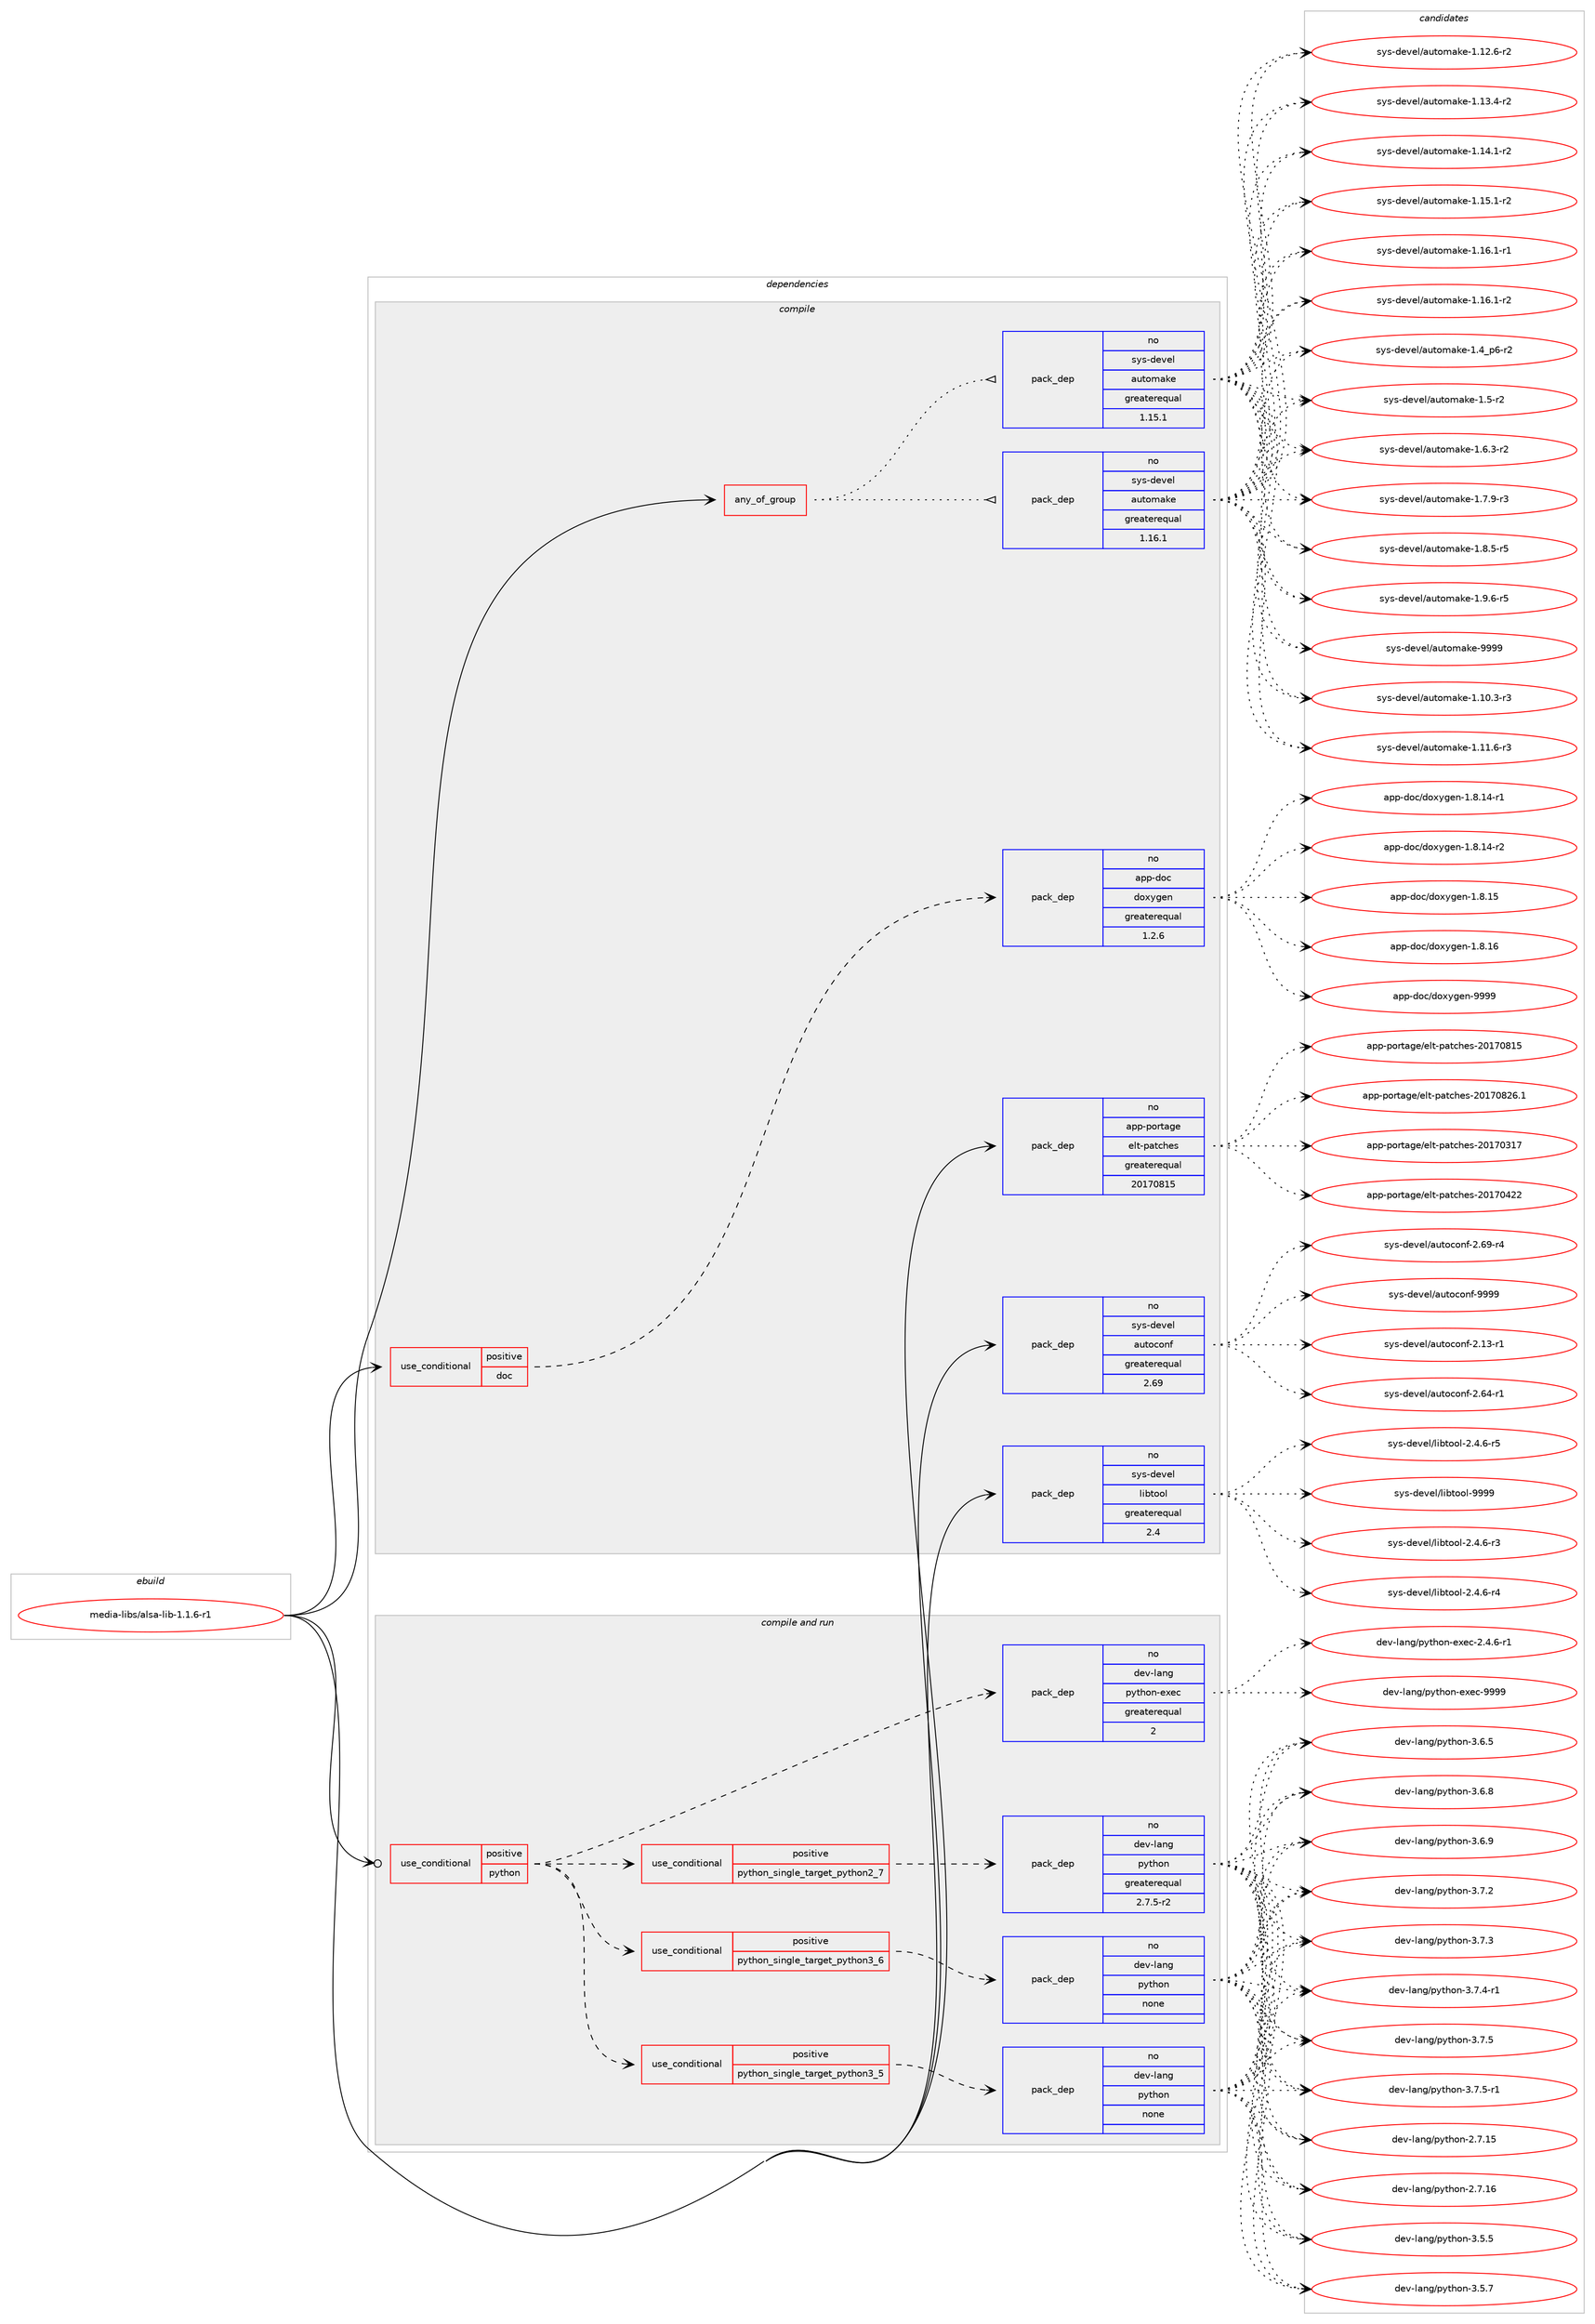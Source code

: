 digraph prolog {

# *************
# Graph options
# *************

newrank=true;
concentrate=true;
compound=true;
graph [rankdir=LR,fontname=Helvetica,fontsize=10,ranksep=1.5];#, ranksep=2.5, nodesep=0.2];
edge  [arrowhead=vee];
node  [fontname=Helvetica,fontsize=10];

# **********
# The ebuild
# **********

subgraph cluster_leftcol {
color=gray;
label=<<i>ebuild</i>>;
id [label="media-libs/alsa-lib-1.1.6-r1", color=red, width=4, href="../media-libs/alsa-lib-1.1.6-r1.svg"];
}

# ****************
# The dependencies
# ****************

subgraph cluster_midcol {
color=gray;
label=<<i>dependencies</i>>;
subgraph cluster_compile {
fillcolor="#eeeeee";
style=filled;
label=<<i>compile</i>>;
subgraph any13183 {
dependency784155 [label=<<TABLE BORDER="0" CELLBORDER="1" CELLSPACING="0" CELLPADDING="4"><TR><TD CELLPADDING="10">any_of_group</TD></TR></TABLE>>, shape=none, color=red];subgraph pack579925 {
dependency784156 [label=<<TABLE BORDER="0" CELLBORDER="1" CELLSPACING="0" CELLPADDING="4" WIDTH="220"><TR><TD ROWSPAN="6" CELLPADDING="30">pack_dep</TD></TR><TR><TD WIDTH="110">no</TD></TR><TR><TD>sys-devel</TD></TR><TR><TD>automake</TD></TR><TR><TD>greaterequal</TD></TR><TR><TD>1.16.1</TD></TR></TABLE>>, shape=none, color=blue];
}
dependency784155:e -> dependency784156:w [weight=20,style="dotted",arrowhead="oinv"];
subgraph pack579926 {
dependency784157 [label=<<TABLE BORDER="0" CELLBORDER="1" CELLSPACING="0" CELLPADDING="4" WIDTH="220"><TR><TD ROWSPAN="6" CELLPADDING="30">pack_dep</TD></TR><TR><TD WIDTH="110">no</TD></TR><TR><TD>sys-devel</TD></TR><TR><TD>automake</TD></TR><TR><TD>greaterequal</TD></TR><TR><TD>1.15.1</TD></TR></TABLE>>, shape=none, color=blue];
}
dependency784155:e -> dependency784157:w [weight=20,style="dotted",arrowhead="oinv"];
}
id:e -> dependency784155:w [weight=20,style="solid",arrowhead="vee"];
subgraph cond190626 {
dependency784158 [label=<<TABLE BORDER="0" CELLBORDER="1" CELLSPACING="0" CELLPADDING="4"><TR><TD ROWSPAN="3" CELLPADDING="10">use_conditional</TD></TR><TR><TD>positive</TD></TR><TR><TD>doc</TD></TR></TABLE>>, shape=none, color=red];
subgraph pack579927 {
dependency784159 [label=<<TABLE BORDER="0" CELLBORDER="1" CELLSPACING="0" CELLPADDING="4" WIDTH="220"><TR><TD ROWSPAN="6" CELLPADDING="30">pack_dep</TD></TR><TR><TD WIDTH="110">no</TD></TR><TR><TD>app-doc</TD></TR><TR><TD>doxygen</TD></TR><TR><TD>greaterequal</TD></TR><TR><TD>1.2.6</TD></TR></TABLE>>, shape=none, color=blue];
}
dependency784158:e -> dependency784159:w [weight=20,style="dashed",arrowhead="vee"];
}
id:e -> dependency784158:w [weight=20,style="solid",arrowhead="vee"];
subgraph pack579928 {
dependency784160 [label=<<TABLE BORDER="0" CELLBORDER="1" CELLSPACING="0" CELLPADDING="4" WIDTH="220"><TR><TD ROWSPAN="6" CELLPADDING="30">pack_dep</TD></TR><TR><TD WIDTH="110">no</TD></TR><TR><TD>app-portage</TD></TR><TR><TD>elt-patches</TD></TR><TR><TD>greaterequal</TD></TR><TR><TD>20170815</TD></TR></TABLE>>, shape=none, color=blue];
}
id:e -> dependency784160:w [weight=20,style="solid",arrowhead="vee"];
subgraph pack579929 {
dependency784161 [label=<<TABLE BORDER="0" CELLBORDER="1" CELLSPACING="0" CELLPADDING="4" WIDTH="220"><TR><TD ROWSPAN="6" CELLPADDING="30">pack_dep</TD></TR><TR><TD WIDTH="110">no</TD></TR><TR><TD>sys-devel</TD></TR><TR><TD>autoconf</TD></TR><TR><TD>greaterequal</TD></TR><TR><TD>2.69</TD></TR></TABLE>>, shape=none, color=blue];
}
id:e -> dependency784161:w [weight=20,style="solid",arrowhead="vee"];
subgraph pack579930 {
dependency784162 [label=<<TABLE BORDER="0" CELLBORDER="1" CELLSPACING="0" CELLPADDING="4" WIDTH="220"><TR><TD ROWSPAN="6" CELLPADDING="30">pack_dep</TD></TR><TR><TD WIDTH="110">no</TD></TR><TR><TD>sys-devel</TD></TR><TR><TD>libtool</TD></TR><TR><TD>greaterequal</TD></TR><TR><TD>2.4</TD></TR></TABLE>>, shape=none, color=blue];
}
id:e -> dependency784162:w [weight=20,style="solid",arrowhead="vee"];
}
subgraph cluster_compileandrun {
fillcolor="#eeeeee";
style=filled;
label=<<i>compile and run</i>>;
subgraph cond190627 {
dependency784163 [label=<<TABLE BORDER="0" CELLBORDER="1" CELLSPACING="0" CELLPADDING="4"><TR><TD ROWSPAN="3" CELLPADDING="10">use_conditional</TD></TR><TR><TD>positive</TD></TR><TR><TD>python</TD></TR></TABLE>>, shape=none, color=red];
subgraph cond190628 {
dependency784164 [label=<<TABLE BORDER="0" CELLBORDER="1" CELLSPACING="0" CELLPADDING="4"><TR><TD ROWSPAN="3" CELLPADDING="10">use_conditional</TD></TR><TR><TD>positive</TD></TR><TR><TD>python_single_target_python2_7</TD></TR></TABLE>>, shape=none, color=red];
subgraph pack579931 {
dependency784165 [label=<<TABLE BORDER="0" CELLBORDER="1" CELLSPACING="0" CELLPADDING="4" WIDTH="220"><TR><TD ROWSPAN="6" CELLPADDING="30">pack_dep</TD></TR><TR><TD WIDTH="110">no</TD></TR><TR><TD>dev-lang</TD></TR><TR><TD>python</TD></TR><TR><TD>greaterequal</TD></TR><TR><TD>2.7.5-r2</TD></TR></TABLE>>, shape=none, color=blue];
}
dependency784164:e -> dependency784165:w [weight=20,style="dashed",arrowhead="vee"];
}
dependency784163:e -> dependency784164:w [weight=20,style="dashed",arrowhead="vee"];
subgraph cond190629 {
dependency784166 [label=<<TABLE BORDER="0" CELLBORDER="1" CELLSPACING="0" CELLPADDING="4"><TR><TD ROWSPAN="3" CELLPADDING="10">use_conditional</TD></TR><TR><TD>positive</TD></TR><TR><TD>python_single_target_python3_5</TD></TR></TABLE>>, shape=none, color=red];
subgraph pack579932 {
dependency784167 [label=<<TABLE BORDER="0" CELLBORDER="1" CELLSPACING="0" CELLPADDING="4" WIDTH="220"><TR><TD ROWSPAN="6" CELLPADDING="30">pack_dep</TD></TR><TR><TD WIDTH="110">no</TD></TR><TR><TD>dev-lang</TD></TR><TR><TD>python</TD></TR><TR><TD>none</TD></TR><TR><TD></TD></TR></TABLE>>, shape=none, color=blue];
}
dependency784166:e -> dependency784167:w [weight=20,style="dashed",arrowhead="vee"];
}
dependency784163:e -> dependency784166:w [weight=20,style="dashed",arrowhead="vee"];
subgraph cond190630 {
dependency784168 [label=<<TABLE BORDER="0" CELLBORDER="1" CELLSPACING="0" CELLPADDING="4"><TR><TD ROWSPAN="3" CELLPADDING="10">use_conditional</TD></TR><TR><TD>positive</TD></TR><TR><TD>python_single_target_python3_6</TD></TR></TABLE>>, shape=none, color=red];
subgraph pack579933 {
dependency784169 [label=<<TABLE BORDER="0" CELLBORDER="1" CELLSPACING="0" CELLPADDING="4" WIDTH="220"><TR><TD ROWSPAN="6" CELLPADDING="30">pack_dep</TD></TR><TR><TD WIDTH="110">no</TD></TR><TR><TD>dev-lang</TD></TR><TR><TD>python</TD></TR><TR><TD>none</TD></TR><TR><TD></TD></TR></TABLE>>, shape=none, color=blue];
}
dependency784168:e -> dependency784169:w [weight=20,style="dashed",arrowhead="vee"];
}
dependency784163:e -> dependency784168:w [weight=20,style="dashed",arrowhead="vee"];
subgraph pack579934 {
dependency784170 [label=<<TABLE BORDER="0" CELLBORDER="1" CELLSPACING="0" CELLPADDING="4" WIDTH="220"><TR><TD ROWSPAN="6" CELLPADDING="30">pack_dep</TD></TR><TR><TD WIDTH="110">no</TD></TR><TR><TD>dev-lang</TD></TR><TR><TD>python-exec</TD></TR><TR><TD>greaterequal</TD></TR><TR><TD>2</TD></TR></TABLE>>, shape=none, color=blue];
}
dependency784163:e -> dependency784170:w [weight=20,style="dashed",arrowhead="vee"];
}
id:e -> dependency784163:w [weight=20,style="solid",arrowhead="odotvee"];
}
subgraph cluster_run {
fillcolor="#eeeeee";
style=filled;
label=<<i>run</i>>;
}
}

# **************
# The candidates
# **************

subgraph cluster_choices {
rank=same;
color=gray;
label=<<i>candidates</i>>;

subgraph choice579925 {
color=black;
nodesep=1;
choice11512111545100101118101108479711711611110997107101454946494846514511451 [label="sys-devel/automake-1.10.3-r3", color=red, width=4,href="../sys-devel/automake-1.10.3-r3.svg"];
choice11512111545100101118101108479711711611110997107101454946494946544511451 [label="sys-devel/automake-1.11.6-r3", color=red, width=4,href="../sys-devel/automake-1.11.6-r3.svg"];
choice11512111545100101118101108479711711611110997107101454946495046544511450 [label="sys-devel/automake-1.12.6-r2", color=red, width=4,href="../sys-devel/automake-1.12.6-r2.svg"];
choice11512111545100101118101108479711711611110997107101454946495146524511450 [label="sys-devel/automake-1.13.4-r2", color=red, width=4,href="../sys-devel/automake-1.13.4-r2.svg"];
choice11512111545100101118101108479711711611110997107101454946495246494511450 [label="sys-devel/automake-1.14.1-r2", color=red, width=4,href="../sys-devel/automake-1.14.1-r2.svg"];
choice11512111545100101118101108479711711611110997107101454946495346494511450 [label="sys-devel/automake-1.15.1-r2", color=red, width=4,href="../sys-devel/automake-1.15.1-r2.svg"];
choice11512111545100101118101108479711711611110997107101454946495446494511449 [label="sys-devel/automake-1.16.1-r1", color=red, width=4,href="../sys-devel/automake-1.16.1-r1.svg"];
choice11512111545100101118101108479711711611110997107101454946495446494511450 [label="sys-devel/automake-1.16.1-r2", color=red, width=4,href="../sys-devel/automake-1.16.1-r2.svg"];
choice115121115451001011181011084797117116111109971071014549465295112544511450 [label="sys-devel/automake-1.4_p6-r2", color=red, width=4,href="../sys-devel/automake-1.4_p6-r2.svg"];
choice11512111545100101118101108479711711611110997107101454946534511450 [label="sys-devel/automake-1.5-r2", color=red, width=4,href="../sys-devel/automake-1.5-r2.svg"];
choice115121115451001011181011084797117116111109971071014549465446514511450 [label="sys-devel/automake-1.6.3-r2", color=red, width=4,href="../sys-devel/automake-1.6.3-r2.svg"];
choice115121115451001011181011084797117116111109971071014549465546574511451 [label="sys-devel/automake-1.7.9-r3", color=red, width=4,href="../sys-devel/automake-1.7.9-r3.svg"];
choice115121115451001011181011084797117116111109971071014549465646534511453 [label="sys-devel/automake-1.8.5-r5", color=red, width=4,href="../sys-devel/automake-1.8.5-r5.svg"];
choice115121115451001011181011084797117116111109971071014549465746544511453 [label="sys-devel/automake-1.9.6-r5", color=red, width=4,href="../sys-devel/automake-1.9.6-r5.svg"];
choice115121115451001011181011084797117116111109971071014557575757 [label="sys-devel/automake-9999", color=red, width=4,href="../sys-devel/automake-9999.svg"];
dependency784156:e -> choice11512111545100101118101108479711711611110997107101454946494846514511451:w [style=dotted,weight="100"];
dependency784156:e -> choice11512111545100101118101108479711711611110997107101454946494946544511451:w [style=dotted,weight="100"];
dependency784156:e -> choice11512111545100101118101108479711711611110997107101454946495046544511450:w [style=dotted,weight="100"];
dependency784156:e -> choice11512111545100101118101108479711711611110997107101454946495146524511450:w [style=dotted,weight="100"];
dependency784156:e -> choice11512111545100101118101108479711711611110997107101454946495246494511450:w [style=dotted,weight="100"];
dependency784156:e -> choice11512111545100101118101108479711711611110997107101454946495346494511450:w [style=dotted,weight="100"];
dependency784156:e -> choice11512111545100101118101108479711711611110997107101454946495446494511449:w [style=dotted,weight="100"];
dependency784156:e -> choice11512111545100101118101108479711711611110997107101454946495446494511450:w [style=dotted,weight="100"];
dependency784156:e -> choice115121115451001011181011084797117116111109971071014549465295112544511450:w [style=dotted,weight="100"];
dependency784156:e -> choice11512111545100101118101108479711711611110997107101454946534511450:w [style=dotted,weight="100"];
dependency784156:e -> choice115121115451001011181011084797117116111109971071014549465446514511450:w [style=dotted,weight="100"];
dependency784156:e -> choice115121115451001011181011084797117116111109971071014549465546574511451:w [style=dotted,weight="100"];
dependency784156:e -> choice115121115451001011181011084797117116111109971071014549465646534511453:w [style=dotted,weight="100"];
dependency784156:e -> choice115121115451001011181011084797117116111109971071014549465746544511453:w [style=dotted,weight="100"];
dependency784156:e -> choice115121115451001011181011084797117116111109971071014557575757:w [style=dotted,weight="100"];
}
subgraph choice579926 {
color=black;
nodesep=1;
choice11512111545100101118101108479711711611110997107101454946494846514511451 [label="sys-devel/automake-1.10.3-r3", color=red, width=4,href="../sys-devel/automake-1.10.3-r3.svg"];
choice11512111545100101118101108479711711611110997107101454946494946544511451 [label="sys-devel/automake-1.11.6-r3", color=red, width=4,href="../sys-devel/automake-1.11.6-r3.svg"];
choice11512111545100101118101108479711711611110997107101454946495046544511450 [label="sys-devel/automake-1.12.6-r2", color=red, width=4,href="../sys-devel/automake-1.12.6-r2.svg"];
choice11512111545100101118101108479711711611110997107101454946495146524511450 [label="sys-devel/automake-1.13.4-r2", color=red, width=4,href="../sys-devel/automake-1.13.4-r2.svg"];
choice11512111545100101118101108479711711611110997107101454946495246494511450 [label="sys-devel/automake-1.14.1-r2", color=red, width=4,href="../sys-devel/automake-1.14.1-r2.svg"];
choice11512111545100101118101108479711711611110997107101454946495346494511450 [label="sys-devel/automake-1.15.1-r2", color=red, width=4,href="../sys-devel/automake-1.15.1-r2.svg"];
choice11512111545100101118101108479711711611110997107101454946495446494511449 [label="sys-devel/automake-1.16.1-r1", color=red, width=4,href="../sys-devel/automake-1.16.1-r1.svg"];
choice11512111545100101118101108479711711611110997107101454946495446494511450 [label="sys-devel/automake-1.16.1-r2", color=red, width=4,href="../sys-devel/automake-1.16.1-r2.svg"];
choice115121115451001011181011084797117116111109971071014549465295112544511450 [label="sys-devel/automake-1.4_p6-r2", color=red, width=4,href="../sys-devel/automake-1.4_p6-r2.svg"];
choice11512111545100101118101108479711711611110997107101454946534511450 [label="sys-devel/automake-1.5-r2", color=red, width=4,href="../sys-devel/automake-1.5-r2.svg"];
choice115121115451001011181011084797117116111109971071014549465446514511450 [label="sys-devel/automake-1.6.3-r2", color=red, width=4,href="../sys-devel/automake-1.6.3-r2.svg"];
choice115121115451001011181011084797117116111109971071014549465546574511451 [label="sys-devel/automake-1.7.9-r3", color=red, width=4,href="../sys-devel/automake-1.7.9-r3.svg"];
choice115121115451001011181011084797117116111109971071014549465646534511453 [label="sys-devel/automake-1.8.5-r5", color=red, width=4,href="../sys-devel/automake-1.8.5-r5.svg"];
choice115121115451001011181011084797117116111109971071014549465746544511453 [label="sys-devel/automake-1.9.6-r5", color=red, width=4,href="../sys-devel/automake-1.9.6-r5.svg"];
choice115121115451001011181011084797117116111109971071014557575757 [label="sys-devel/automake-9999", color=red, width=4,href="../sys-devel/automake-9999.svg"];
dependency784157:e -> choice11512111545100101118101108479711711611110997107101454946494846514511451:w [style=dotted,weight="100"];
dependency784157:e -> choice11512111545100101118101108479711711611110997107101454946494946544511451:w [style=dotted,weight="100"];
dependency784157:e -> choice11512111545100101118101108479711711611110997107101454946495046544511450:w [style=dotted,weight="100"];
dependency784157:e -> choice11512111545100101118101108479711711611110997107101454946495146524511450:w [style=dotted,weight="100"];
dependency784157:e -> choice11512111545100101118101108479711711611110997107101454946495246494511450:w [style=dotted,weight="100"];
dependency784157:e -> choice11512111545100101118101108479711711611110997107101454946495346494511450:w [style=dotted,weight="100"];
dependency784157:e -> choice11512111545100101118101108479711711611110997107101454946495446494511449:w [style=dotted,weight="100"];
dependency784157:e -> choice11512111545100101118101108479711711611110997107101454946495446494511450:w [style=dotted,weight="100"];
dependency784157:e -> choice115121115451001011181011084797117116111109971071014549465295112544511450:w [style=dotted,weight="100"];
dependency784157:e -> choice11512111545100101118101108479711711611110997107101454946534511450:w [style=dotted,weight="100"];
dependency784157:e -> choice115121115451001011181011084797117116111109971071014549465446514511450:w [style=dotted,weight="100"];
dependency784157:e -> choice115121115451001011181011084797117116111109971071014549465546574511451:w [style=dotted,weight="100"];
dependency784157:e -> choice115121115451001011181011084797117116111109971071014549465646534511453:w [style=dotted,weight="100"];
dependency784157:e -> choice115121115451001011181011084797117116111109971071014549465746544511453:w [style=dotted,weight="100"];
dependency784157:e -> choice115121115451001011181011084797117116111109971071014557575757:w [style=dotted,weight="100"];
}
subgraph choice579927 {
color=black;
nodesep=1;
choice97112112451001119947100111120121103101110454946564649524511449 [label="app-doc/doxygen-1.8.14-r1", color=red, width=4,href="../app-doc/doxygen-1.8.14-r1.svg"];
choice97112112451001119947100111120121103101110454946564649524511450 [label="app-doc/doxygen-1.8.14-r2", color=red, width=4,href="../app-doc/doxygen-1.8.14-r2.svg"];
choice9711211245100111994710011112012110310111045494656464953 [label="app-doc/doxygen-1.8.15", color=red, width=4,href="../app-doc/doxygen-1.8.15.svg"];
choice9711211245100111994710011112012110310111045494656464954 [label="app-doc/doxygen-1.8.16", color=red, width=4,href="../app-doc/doxygen-1.8.16.svg"];
choice971121124510011199471001111201211031011104557575757 [label="app-doc/doxygen-9999", color=red, width=4,href="../app-doc/doxygen-9999.svg"];
dependency784159:e -> choice97112112451001119947100111120121103101110454946564649524511449:w [style=dotted,weight="100"];
dependency784159:e -> choice97112112451001119947100111120121103101110454946564649524511450:w [style=dotted,weight="100"];
dependency784159:e -> choice9711211245100111994710011112012110310111045494656464953:w [style=dotted,weight="100"];
dependency784159:e -> choice9711211245100111994710011112012110310111045494656464954:w [style=dotted,weight="100"];
dependency784159:e -> choice971121124510011199471001111201211031011104557575757:w [style=dotted,weight="100"];
}
subgraph choice579928 {
color=black;
nodesep=1;
choice97112112451121111141169710310147101108116451129711699104101115455048495548514955 [label="app-portage/elt-patches-20170317", color=red, width=4,href="../app-portage/elt-patches-20170317.svg"];
choice97112112451121111141169710310147101108116451129711699104101115455048495548525050 [label="app-portage/elt-patches-20170422", color=red, width=4,href="../app-portage/elt-patches-20170422.svg"];
choice97112112451121111141169710310147101108116451129711699104101115455048495548564953 [label="app-portage/elt-patches-20170815", color=red, width=4,href="../app-portage/elt-patches-20170815.svg"];
choice971121124511211111411697103101471011081164511297116991041011154550484955485650544649 [label="app-portage/elt-patches-20170826.1", color=red, width=4,href="../app-portage/elt-patches-20170826.1.svg"];
dependency784160:e -> choice97112112451121111141169710310147101108116451129711699104101115455048495548514955:w [style=dotted,weight="100"];
dependency784160:e -> choice97112112451121111141169710310147101108116451129711699104101115455048495548525050:w [style=dotted,weight="100"];
dependency784160:e -> choice97112112451121111141169710310147101108116451129711699104101115455048495548564953:w [style=dotted,weight="100"];
dependency784160:e -> choice971121124511211111411697103101471011081164511297116991041011154550484955485650544649:w [style=dotted,weight="100"];
}
subgraph choice579929 {
color=black;
nodesep=1;
choice1151211154510010111810110847971171161119911111010245504649514511449 [label="sys-devel/autoconf-2.13-r1", color=red, width=4,href="../sys-devel/autoconf-2.13-r1.svg"];
choice1151211154510010111810110847971171161119911111010245504654524511449 [label="sys-devel/autoconf-2.64-r1", color=red, width=4,href="../sys-devel/autoconf-2.64-r1.svg"];
choice1151211154510010111810110847971171161119911111010245504654574511452 [label="sys-devel/autoconf-2.69-r4", color=red, width=4,href="../sys-devel/autoconf-2.69-r4.svg"];
choice115121115451001011181011084797117116111991111101024557575757 [label="sys-devel/autoconf-9999", color=red, width=4,href="../sys-devel/autoconf-9999.svg"];
dependency784161:e -> choice1151211154510010111810110847971171161119911111010245504649514511449:w [style=dotted,weight="100"];
dependency784161:e -> choice1151211154510010111810110847971171161119911111010245504654524511449:w [style=dotted,weight="100"];
dependency784161:e -> choice1151211154510010111810110847971171161119911111010245504654574511452:w [style=dotted,weight="100"];
dependency784161:e -> choice115121115451001011181011084797117116111991111101024557575757:w [style=dotted,weight="100"];
}
subgraph choice579930 {
color=black;
nodesep=1;
choice1151211154510010111810110847108105981161111111084550465246544511451 [label="sys-devel/libtool-2.4.6-r3", color=red, width=4,href="../sys-devel/libtool-2.4.6-r3.svg"];
choice1151211154510010111810110847108105981161111111084550465246544511452 [label="sys-devel/libtool-2.4.6-r4", color=red, width=4,href="../sys-devel/libtool-2.4.6-r4.svg"];
choice1151211154510010111810110847108105981161111111084550465246544511453 [label="sys-devel/libtool-2.4.6-r5", color=red, width=4,href="../sys-devel/libtool-2.4.6-r5.svg"];
choice1151211154510010111810110847108105981161111111084557575757 [label="sys-devel/libtool-9999", color=red, width=4,href="../sys-devel/libtool-9999.svg"];
dependency784162:e -> choice1151211154510010111810110847108105981161111111084550465246544511451:w [style=dotted,weight="100"];
dependency784162:e -> choice1151211154510010111810110847108105981161111111084550465246544511452:w [style=dotted,weight="100"];
dependency784162:e -> choice1151211154510010111810110847108105981161111111084550465246544511453:w [style=dotted,weight="100"];
dependency784162:e -> choice1151211154510010111810110847108105981161111111084557575757:w [style=dotted,weight="100"];
}
subgraph choice579931 {
color=black;
nodesep=1;
choice10010111845108971101034711212111610411111045504655464953 [label="dev-lang/python-2.7.15", color=red, width=4,href="../dev-lang/python-2.7.15.svg"];
choice10010111845108971101034711212111610411111045504655464954 [label="dev-lang/python-2.7.16", color=red, width=4,href="../dev-lang/python-2.7.16.svg"];
choice100101118451089711010347112121116104111110455146534653 [label="dev-lang/python-3.5.5", color=red, width=4,href="../dev-lang/python-3.5.5.svg"];
choice100101118451089711010347112121116104111110455146534655 [label="dev-lang/python-3.5.7", color=red, width=4,href="../dev-lang/python-3.5.7.svg"];
choice100101118451089711010347112121116104111110455146544653 [label="dev-lang/python-3.6.5", color=red, width=4,href="../dev-lang/python-3.6.5.svg"];
choice100101118451089711010347112121116104111110455146544656 [label="dev-lang/python-3.6.8", color=red, width=4,href="../dev-lang/python-3.6.8.svg"];
choice100101118451089711010347112121116104111110455146544657 [label="dev-lang/python-3.6.9", color=red, width=4,href="../dev-lang/python-3.6.9.svg"];
choice100101118451089711010347112121116104111110455146554650 [label="dev-lang/python-3.7.2", color=red, width=4,href="../dev-lang/python-3.7.2.svg"];
choice100101118451089711010347112121116104111110455146554651 [label="dev-lang/python-3.7.3", color=red, width=4,href="../dev-lang/python-3.7.3.svg"];
choice1001011184510897110103471121211161041111104551465546524511449 [label="dev-lang/python-3.7.4-r1", color=red, width=4,href="../dev-lang/python-3.7.4-r1.svg"];
choice100101118451089711010347112121116104111110455146554653 [label="dev-lang/python-3.7.5", color=red, width=4,href="../dev-lang/python-3.7.5.svg"];
choice1001011184510897110103471121211161041111104551465546534511449 [label="dev-lang/python-3.7.5-r1", color=red, width=4,href="../dev-lang/python-3.7.5-r1.svg"];
dependency784165:e -> choice10010111845108971101034711212111610411111045504655464953:w [style=dotted,weight="100"];
dependency784165:e -> choice10010111845108971101034711212111610411111045504655464954:w [style=dotted,weight="100"];
dependency784165:e -> choice100101118451089711010347112121116104111110455146534653:w [style=dotted,weight="100"];
dependency784165:e -> choice100101118451089711010347112121116104111110455146534655:w [style=dotted,weight="100"];
dependency784165:e -> choice100101118451089711010347112121116104111110455146544653:w [style=dotted,weight="100"];
dependency784165:e -> choice100101118451089711010347112121116104111110455146544656:w [style=dotted,weight="100"];
dependency784165:e -> choice100101118451089711010347112121116104111110455146544657:w [style=dotted,weight="100"];
dependency784165:e -> choice100101118451089711010347112121116104111110455146554650:w [style=dotted,weight="100"];
dependency784165:e -> choice100101118451089711010347112121116104111110455146554651:w [style=dotted,weight="100"];
dependency784165:e -> choice1001011184510897110103471121211161041111104551465546524511449:w [style=dotted,weight="100"];
dependency784165:e -> choice100101118451089711010347112121116104111110455146554653:w [style=dotted,weight="100"];
dependency784165:e -> choice1001011184510897110103471121211161041111104551465546534511449:w [style=dotted,weight="100"];
}
subgraph choice579932 {
color=black;
nodesep=1;
choice10010111845108971101034711212111610411111045504655464953 [label="dev-lang/python-2.7.15", color=red, width=4,href="../dev-lang/python-2.7.15.svg"];
choice10010111845108971101034711212111610411111045504655464954 [label="dev-lang/python-2.7.16", color=red, width=4,href="../dev-lang/python-2.7.16.svg"];
choice100101118451089711010347112121116104111110455146534653 [label="dev-lang/python-3.5.5", color=red, width=4,href="../dev-lang/python-3.5.5.svg"];
choice100101118451089711010347112121116104111110455146534655 [label="dev-lang/python-3.5.7", color=red, width=4,href="../dev-lang/python-3.5.7.svg"];
choice100101118451089711010347112121116104111110455146544653 [label="dev-lang/python-3.6.5", color=red, width=4,href="../dev-lang/python-3.6.5.svg"];
choice100101118451089711010347112121116104111110455146544656 [label="dev-lang/python-3.6.8", color=red, width=4,href="../dev-lang/python-3.6.8.svg"];
choice100101118451089711010347112121116104111110455146544657 [label="dev-lang/python-3.6.9", color=red, width=4,href="../dev-lang/python-3.6.9.svg"];
choice100101118451089711010347112121116104111110455146554650 [label="dev-lang/python-3.7.2", color=red, width=4,href="../dev-lang/python-3.7.2.svg"];
choice100101118451089711010347112121116104111110455146554651 [label="dev-lang/python-3.7.3", color=red, width=4,href="../dev-lang/python-3.7.3.svg"];
choice1001011184510897110103471121211161041111104551465546524511449 [label="dev-lang/python-3.7.4-r1", color=red, width=4,href="../dev-lang/python-3.7.4-r1.svg"];
choice100101118451089711010347112121116104111110455146554653 [label="dev-lang/python-3.7.5", color=red, width=4,href="../dev-lang/python-3.7.5.svg"];
choice1001011184510897110103471121211161041111104551465546534511449 [label="dev-lang/python-3.7.5-r1", color=red, width=4,href="../dev-lang/python-3.7.5-r1.svg"];
dependency784167:e -> choice10010111845108971101034711212111610411111045504655464953:w [style=dotted,weight="100"];
dependency784167:e -> choice10010111845108971101034711212111610411111045504655464954:w [style=dotted,weight="100"];
dependency784167:e -> choice100101118451089711010347112121116104111110455146534653:w [style=dotted,weight="100"];
dependency784167:e -> choice100101118451089711010347112121116104111110455146534655:w [style=dotted,weight="100"];
dependency784167:e -> choice100101118451089711010347112121116104111110455146544653:w [style=dotted,weight="100"];
dependency784167:e -> choice100101118451089711010347112121116104111110455146544656:w [style=dotted,weight="100"];
dependency784167:e -> choice100101118451089711010347112121116104111110455146544657:w [style=dotted,weight="100"];
dependency784167:e -> choice100101118451089711010347112121116104111110455146554650:w [style=dotted,weight="100"];
dependency784167:e -> choice100101118451089711010347112121116104111110455146554651:w [style=dotted,weight="100"];
dependency784167:e -> choice1001011184510897110103471121211161041111104551465546524511449:w [style=dotted,weight="100"];
dependency784167:e -> choice100101118451089711010347112121116104111110455146554653:w [style=dotted,weight="100"];
dependency784167:e -> choice1001011184510897110103471121211161041111104551465546534511449:w [style=dotted,weight="100"];
}
subgraph choice579933 {
color=black;
nodesep=1;
choice10010111845108971101034711212111610411111045504655464953 [label="dev-lang/python-2.7.15", color=red, width=4,href="../dev-lang/python-2.7.15.svg"];
choice10010111845108971101034711212111610411111045504655464954 [label="dev-lang/python-2.7.16", color=red, width=4,href="../dev-lang/python-2.7.16.svg"];
choice100101118451089711010347112121116104111110455146534653 [label="dev-lang/python-3.5.5", color=red, width=4,href="../dev-lang/python-3.5.5.svg"];
choice100101118451089711010347112121116104111110455146534655 [label="dev-lang/python-3.5.7", color=red, width=4,href="../dev-lang/python-3.5.7.svg"];
choice100101118451089711010347112121116104111110455146544653 [label="dev-lang/python-3.6.5", color=red, width=4,href="../dev-lang/python-3.6.5.svg"];
choice100101118451089711010347112121116104111110455146544656 [label="dev-lang/python-3.6.8", color=red, width=4,href="../dev-lang/python-3.6.8.svg"];
choice100101118451089711010347112121116104111110455146544657 [label="dev-lang/python-3.6.9", color=red, width=4,href="../dev-lang/python-3.6.9.svg"];
choice100101118451089711010347112121116104111110455146554650 [label="dev-lang/python-3.7.2", color=red, width=4,href="../dev-lang/python-3.7.2.svg"];
choice100101118451089711010347112121116104111110455146554651 [label="dev-lang/python-3.7.3", color=red, width=4,href="../dev-lang/python-3.7.3.svg"];
choice1001011184510897110103471121211161041111104551465546524511449 [label="dev-lang/python-3.7.4-r1", color=red, width=4,href="../dev-lang/python-3.7.4-r1.svg"];
choice100101118451089711010347112121116104111110455146554653 [label="dev-lang/python-3.7.5", color=red, width=4,href="../dev-lang/python-3.7.5.svg"];
choice1001011184510897110103471121211161041111104551465546534511449 [label="dev-lang/python-3.7.5-r1", color=red, width=4,href="../dev-lang/python-3.7.5-r1.svg"];
dependency784169:e -> choice10010111845108971101034711212111610411111045504655464953:w [style=dotted,weight="100"];
dependency784169:e -> choice10010111845108971101034711212111610411111045504655464954:w [style=dotted,weight="100"];
dependency784169:e -> choice100101118451089711010347112121116104111110455146534653:w [style=dotted,weight="100"];
dependency784169:e -> choice100101118451089711010347112121116104111110455146534655:w [style=dotted,weight="100"];
dependency784169:e -> choice100101118451089711010347112121116104111110455146544653:w [style=dotted,weight="100"];
dependency784169:e -> choice100101118451089711010347112121116104111110455146544656:w [style=dotted,weight="100"];
dependency784169:e -> choice100101118451089711010347112121116104111110455146544657:w [style=dotted,weight="100"];
dependency784169:e -> choice100101118451089711010347112121116104111110455146554650:w [style=dotted,weight="100"];
dependency784169:e -> choice100101118451089711010347112121116104111110455146554651:w [style=dotted,weight="100"];
dependency784169:e -> choice1001011184510897110103471121211161041111104551465546524511449:w [style=dotted,weight="100"];
dependency784169:e -> choice100101118451089711010347112121116104111110455146554653:w [style=dotted,weight="100"];
dependency784169:e -> choice1001011184510897110103471121211161041111104551465546534511449:w [style=dotted,weight="100"];
}
subgraph choice579934 {
color=black;
nodesep=1;
choice10010111845108971101034711212111610411111045101120101994550465246544511449 [label="dev-lang/python-exec-2.4.6-r1", color=red, width=4,href="../dev-lang/python-exec-2.4.6-r1.svg"];
choice10010111845108971101034711212111610411111045101120101994557575757 [label="dev-lang/python-exec-9999", color=red, width=4,href="../dev-lang/python-exec-9999.svg"];
dependency784170:e -> choice10010111845108971101034711212111610411111045101120101994550465246544511449:w [style=dotted,weight="100"];
dependency784170:e -> choice10010111845108971101034711212111610411111045101120101994557575757:w [style=dotted,weight="100"];
}
}

}
